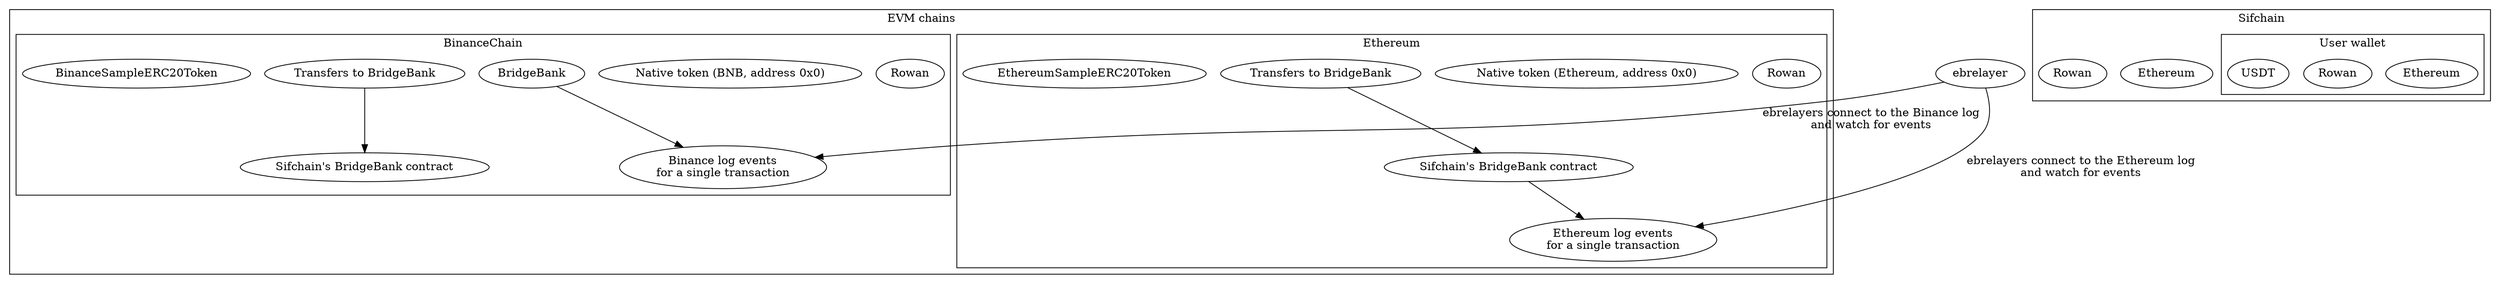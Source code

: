 digraph G {
    subgraph cluster_evm_chains {
        label="EVM chains"
        
        subgraph cluster_etherum {
            label="Ethereum"
            EthereumRowan [label="Rowan"]
            Ethereum [label="Native token (Ethereum, address 0x0)"]
            EthereumBridgeBank [label="Sifchain's BridgeBank contract"]
            EthereumLog [label="Ethereum log events\nfor a single transaction"]
            EthereumBridgeBank -> EthereumLog
            EthereumTransfers [label="Transfers to BridgeBank"]
            EthereumTransfers -> EthereumBridgeBank
            EthereumSampleERC20Token
        }
        subgraph cluster_binance {
            label="BinanceChain"
            BinanceRowan [label="Rowan"]
            Bnb [label="Native token (BNB, address 0x0)"]
            BinanceBridgeBank [label="Sifchain's BridgeBank contract"]
            BinanceLog [label="Binance log events\nfor a single transaction"]
            BridgeBank -> BinanceLog
            BinanceTransfers [label="Transfers to BridgeBank"]
            BinanceTransfers -> BinanceBridgeBank
            BinanceSampleERC20Token
        }
   }
   ebrelayer -> EthereumLog [label="ebrelayers connect to the Ethereum log\nand watch for events"]
   ebrelayer -> BinanceLog [label="ebrelayers connect to the Binance log\nand watch for events"]
   subgraph cluster_sifchain {
       label="Sifchain"
       SifchainEthereum [label="Ethereum"]
       SifchainRowan [label="Rowan"]
       subgraph cluster_sample_user {
           label="User wallet"
           SifchainEthereumInUserWallet [label="Ethereum"]
           SifchainRowanInUserWallet [label="Rowan"]
           UsdtInUserWallet [label="USDT"]
       }
   }
}
